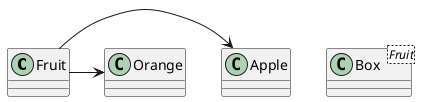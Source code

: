 @startuml

class Fruit
class Apple
class Orange
class Box<Fruit>

Fruit -> Apple
Fruit -> Orange

@enduml